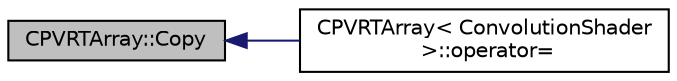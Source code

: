 digraph "CPVRTArray::Copy"
{
  edge [fontname="Helvetica",fontsize="10",labelfontname="Helvetica",labelfontsize="10"];
  node [fontname="Helvetica",fontsize="10",shape=record];
  rankdir="LR";
  Node1 [label="CPVRTArray::Copy",height=0.2,width=0.4,color="black", fillcolor="grey75", style="filled", fontcolor="black"];
  Node1 -> Node2 [dir="back",color="midnightblue",fontsize="10",style="solid",fontname="Helvetica"];
  Node2 [label="CPVRTArray\< ConvolutionShader\l \>::operator=",height=0.2,width=0.4,color="black", fillcolor="white", style="filled",URL="$class_c_p_v_r_t_array.html#ae50baa98b3516507fe93d364b2d61b12",tooltip="assignment operator. "];
}
